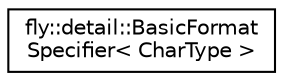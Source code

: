 digraph "Graphical Class Hierarchy"
{
 // LATEX_PDF_SIZE
  edge [fontname="Helvetica",fontsize="10",labelfontname="Helvetica",labelfontsize="10"];
  node [fontname="Helvetica",fontsize="10",shape=record];
  rankdir="LR";
  Node0 [label="fly::detail::BasicFormat\lSpecifier\< CharType \>",height=0.2,width=0.4,color="black", fillcolor="white", style="filled",URL="$structfly_1_1detail_1_1_basic_format_specifier.html",tooltip=" "];
}
